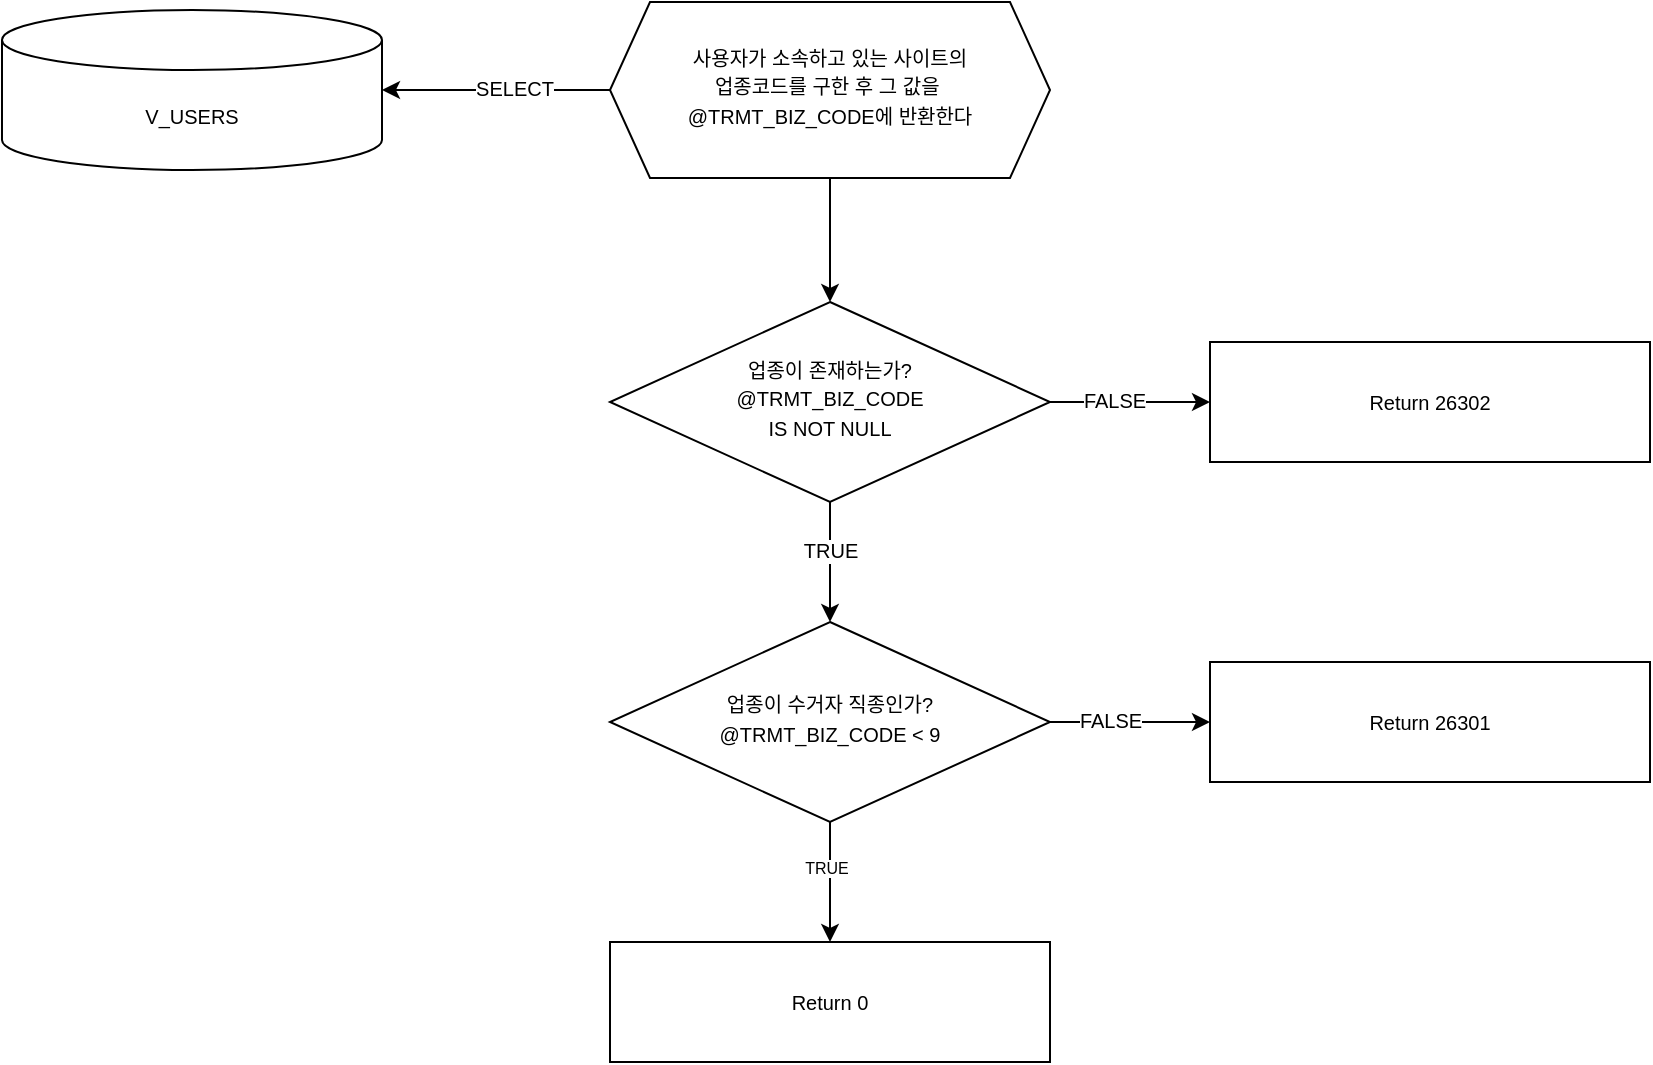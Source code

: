 <mxfile>
    <diagram id="U2OcV02oe889pz69mhev" name="Page-1">
        <mxGraphModel dx="2694" dy="2892" grid="1" gridSize="10" guides="1" tooltips="1" connect="1" arrows="1" fold="1" page="1" pageScale="1" pageWidth="827" pageHeight="1169" math="0" shadow="0">
            <root>
                <mxCell id="0"/>
                <mxCell id="1" parent="0"/>
                <mxCell id="2" value="" style="edgeStyle=orthogonalEdgeStyle;rounded=0;orthogonalLoop=1;jettySize=auto;html=1;fontSize=8;entryX=0.5;entryY=0;entryDx=0;entryDy=0;" edge="1" parent="1" source="3" target="13">
                    <mxGeometry relative="1" as="geometry">
                        <mxPoint x="-1240" y="-2148" as="targetPoint"/>
                    </mxGeometry>
                </mxCell>
                <mxCell id="11" value="" style="edgeStyle=none;html=1;fontSize=10;" edge="1" parent="1" source="3" target="10">
                    <mxGeometry relative="1" as="geometry"/>
                </mxCell>
                <mxCell id="12" value="SELECT" style="edgeLabel;html=1;align=center;verticalAlign=middle;resizable=0;points=[];fontSize=10;" vertex="1" connectable="0" parent="11">
                    <mxGeometry x="-0.156" y="-1" relative="1" as="geometry">
                        <mxPoint as="offset"/>
                    </mxGeometry>
                </mxCell>
                <mxCell id="3" value="&lt;span style=&quot;font-size: 10px&quot;&gt;사용자가 소속하고 있는 사이트의 &lt;br&gt;업종코드를 구한 후 그 값을&amp;nbsp;&lt;br&gt;@TRMT_BIZ_CODE에 반환한다&lt;/span&gt;" style="shape=hexagon;perimeter=hexagonPerimeter2;whiteSpace=wrap;html=1;fixedSize=1;shadow=0;strokeWidth=1;spacing=6;spacingTop=-4;" vertex="1" parent="1">
                    <mxGeometry x="-1350" y="-2310" width="220" height="88" as="geometry"/>
                </mxCell>
                <mxCell id="4" value="" style="edgeStyle=orthogonalEdgeStyle;rounded=0;orthogonalLoop=1;jettySize=auto;html=1;fontSize=8;exitX=0.5;exitY=1;exitDx=0;exitDy=0;" edge="1" parent="1" source="13" target="8">
                    <mxGeometry relative="1" as="geometry">
                        <mxPoint x="-1240" y="-2068" as="sourcePoint"/>
                    </mxGeometry>
                </mxCell>
                <mxCell id="14" value="TRUE" style="edgeLabel;html=1;align=center;verticalAlign=middle;resizable=0;points=[];fontSize=10;" vertex="1" connectable="0" parent="4">
                    <mxGeometry x="-0.207" relative="1" as="geometry">
                        <mxPoint as="offset"/>
                    </mxGeometry>
                </mxCell>
                <mxCell id="6" value="" style="edgeStyle=orthogonalEdgeStyle;rounded=0;orthogonalLoop=1;jettySize=auto;html=1;fontSize=8;" edge="1" parent="1" source="8">
                    <mxGeometry relative="1" as="geometry">
                        <mxPoint x="-1240" y="-1840" as="targetPoint"/>
                    </mxGeometry>
                </mxCell>
                <mxCell id="7" value="TRUE" style="edgeLabel;html=1;align=center;verticalAlign=middle;resizable=0;points=[];fontSize=8;" vertex="1" connectable="0" parent="6">
                    <mxGeometry x="-0.244" y="-2" relative="1" as="geometry">
                        <mxPoint as="offset"/>
                    </mxGeometry>
                </mxCell>
                <mxCell id="20" value="" style="edgeStyle=none;html=1;fontSize=10;" edge="1" parent="1" source="8" target="19">
                    <mxGeometry relative="1" as="geometry"/>
                </mxCell>
                <mxCell id="21" value="FALSE" style="edgeLabel;html=1;align=center;verticalAlign=middle;resizable=0;points=[];fontSize=10;" vertex="1" connectable="0" parent="20">
                    <mxGeometry x="-0.248" y="1" relative="1" as="geometry">
                        <mxPoint as="offset"/>
                    </mxGeometry>
                </mxCell>
                <mxCell id="8" value="&lt;span style=&quot;font-size: 10px&quot;&gt;업종이 수거자 직종인가?&lt;br&gt;@TRMT_BIZ_CODE &amp;lt; 9&lt;/span&gt;" style="rhombus;whiteSpace=wrap;html=1;shadow=0;strokeWidth=1;spacing=6;spacingTop=-4;" vertex="1" parent="1">
                    <mxGeometry x="-1350" y="-2000" width="220" height="100" as="geometry"/>
                </mxCell>
                <mxCell id="10" value="&lt;font style=&quot;font-size: 10px&quot;&gt;V_USERS&lt;/font&gt;" style="shape=cylinder3;whiteSpace=wrap;html=1;boundedLbl=1;backgroundOutline=1;size=15;" vertex="1" parent="1">
                    <mxGeometry x="-1654" y="-2306" width="190" height="80" as="geometry"/>
                </mxCell>
                <mxCell id="17" value="" style="edgeStyle=none;html=1;fontSize=10;" edge="1" parent="1" source="13" target="16">
                    <mxGeometry relative="1" as="geometry"/>
                </mxCell>
                <mxCell id="18" value="FALSE" style="edgeLabel;html=1;align=center;verticalAlign=middle;resizable=0;points=[];fontSize=10;" vertex="1" connectable="0" parent="17">
                    <mxGeometry x="-0.204" y="1" relative="1" as="geometry">
                        <mxPoint as="offset"/>
                    </mxGeometry>
                </mxCell>
                <mxCell id="13" value="&lt;span style=&quot;font-size: 10px&quot;&gt;업종이 존재하는가?&lt;br&gt;@TRMT_BIZ_CODE &lt;br&gt;IS NOT NULL&lt;/span&gt;" style="rhombus;whiteSpace=wrap;html=1;shadow=0;strokeWidth=1;spacing=6;spacingTop=-4;" vertex="1" parent="1">
                    <mxGeometry x="-1350" y="-2160" width="220" height="100" as="geometry"/>
                </mxCell>
                <mxCell id="15" value="Return 0" style="rounded=0;whiteSpace=wrap;html=1;fontSize=10;" vertex="1" parent="1">
                    <mxGeometry x="-1350" y="-1840" width="220" height="60" as="geometry"/>
                </mxCell>
                <mxCell id="16" value="Return 26302" style="rounded=0;whiteSpace=wrap;html=1;fontSize=10;" vertex="1" parent="1">
                    <mxGeometry x="-1050" y="-2140" width="220" height="60" as="geometry"/>
                </mxCell>
                <mxCell id="19" value="Return 26301" style="rounded=0;whiteSpace=wrap;html=1;fontSize=10;" vertex="1" parent="1">
                    <mxGeometry x="-1050" y="-1980" width="220" height="60" as="geometry"/>
                </mxCell>
            </root>
        </mxGraphModel>
    </diagram>
</mxfile>